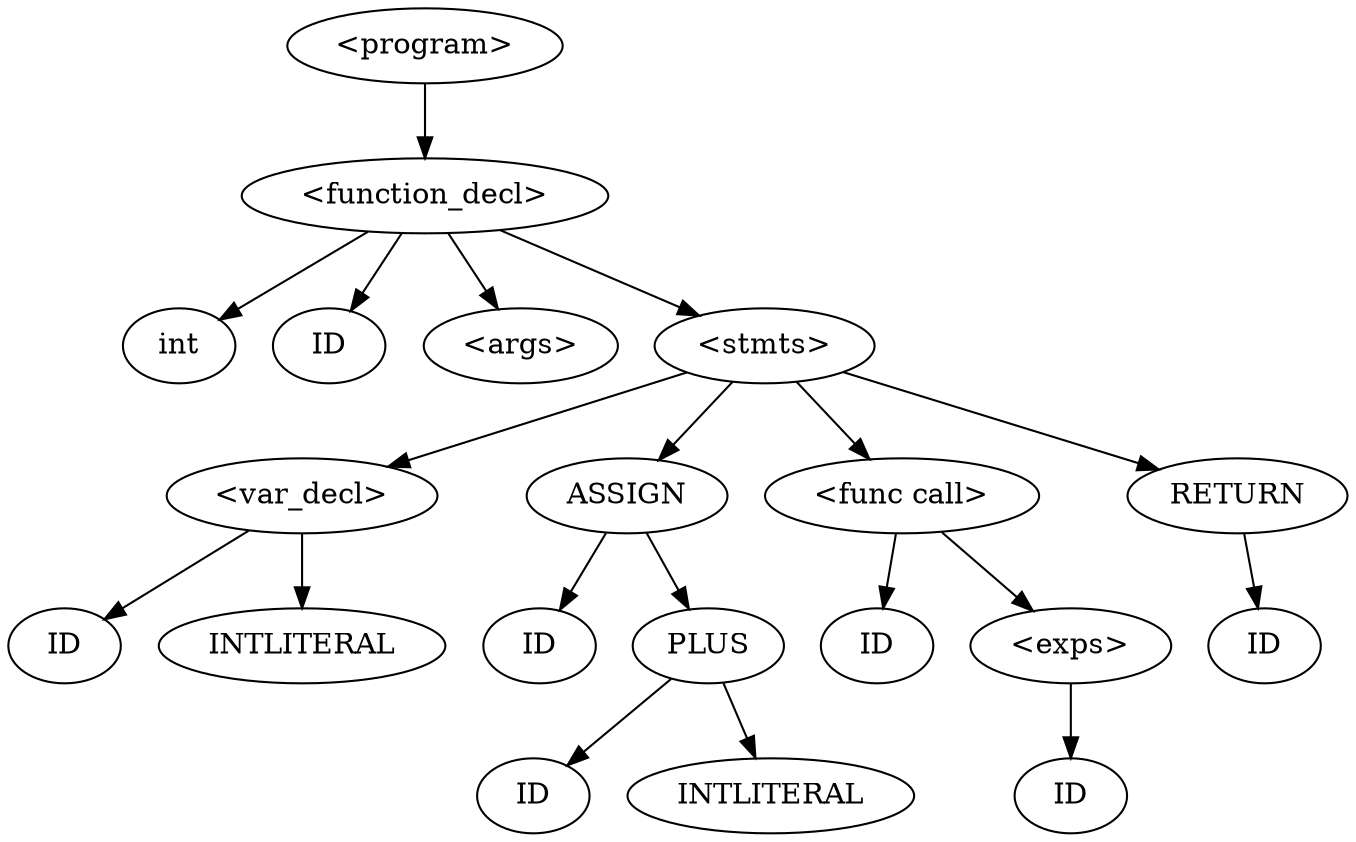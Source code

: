 digraph AST {
node0 [label="<program>",lexeme=""];
node1 [label="<function_decl>",lexeme=""];
node2 [label="int",lexeme=""];
node1 -> node2;
node3 [label="ID",lexeme="main"];
node1 -> node3;
node4 [label="<args>",lexeme=""];
node1 -> node4;
node5 [label="<stmts>",lexeme=""];
node6 [label="<var_decl>",lexeme=""];
node7 [label="ID",lexeme="x"];
node6 -> node7;
node8 [label="INTLITERAL",lexeme="10"];
node6 -> node8;
node5 -> node6;
node9 [label="ASSIGN",lexeme=""];
node10 [label="ID",lexeme="x"];
node9 -> node10;
node11 [label="PLUS",lexeme=""];
node12 [label="ID",lexeme="x"];
node11 -> node12;
node13 [label="INTLITERAL",lexeme="5"];
node11 -> node13;
node9 -> node11;
node5 -> node9;
node14 [label="<func call>",lexeme=""];
node15 [label="ID",lexeme="print_int"];
node14 -> node15;
node16 [label="<exps>",lexeme=""];
node17 [label="ID",lexeme="x"];
node16 -> node17;
node14 -> node16;
node5 -> node14;
node18 [label="RETURN",lexeme=""];
node19 [label="ID",lexeme="x"];
node18 -> node19;
node5 -> node18;
node1 -> node5;
node0 -> node1;
}